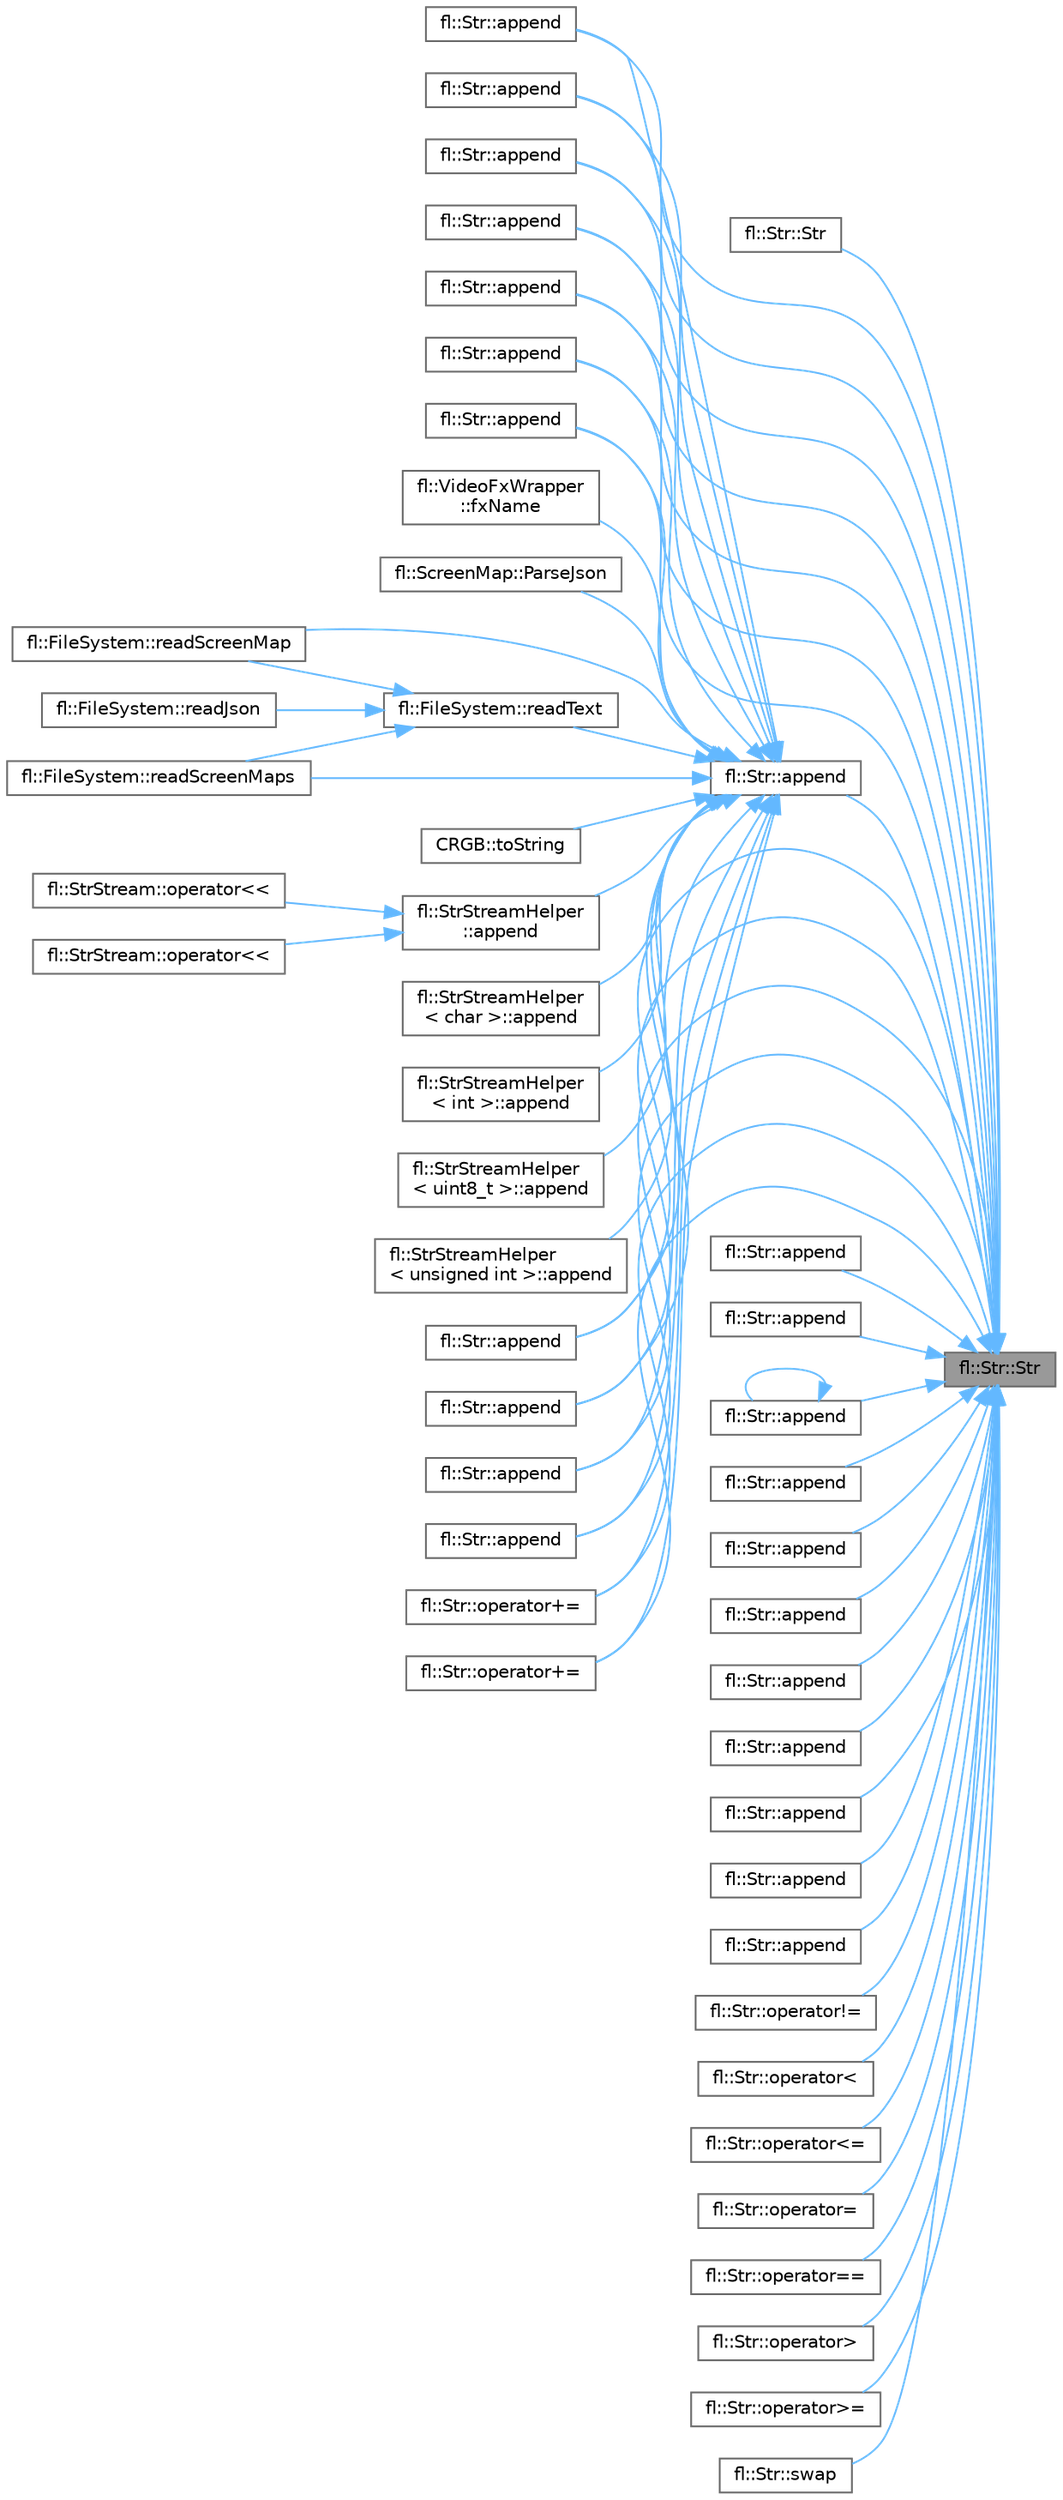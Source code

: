 digraph "fl::Str::Str"
{
 // INTERACTIVE_SVG=YES
 // LATEX_PDF_SIZE
  bgcolor="transparent";
  edge [fontname=Helvetica,fontsize=10,labelfontname=Helvetica,labelfontsize=10];
  node [fontname=Helvetica,fontsize=10,shape=box,height=0.2,width=0.4];
  rankdir="RL";
  Node1 [id="Node000001",label="fl::Str::Str",height=0.2,width=0.4,color="gray40", fillcolor="grey60", style="filled", fontcolor="black",tooltip=" "];
  Node1 -> Node2 [id="edge1_Node000001_Node000002",dir="back",color="steelblue1",style="solid",tooltip=" "];
  Node2 [id="Node000002",label="fl::Str::Str",height=0.2,width=0.4,color="grey40", fillcolor="white", style="filled",URL="$d2/d24/classfl_1_1_str_aa00a3f4a3a1f42cbe092a94de21aae3c.html#aa00a3f4a3a1f42cbe092a94de21aae3c",tooltip=" "];
  Node1 -> Node3 [id="edge2_Node000001_Node000003",dir="back",color="steelblue1",style="solid",tooltip=" "];
  Node3 [id="Node000003",label="fl::Str::append",height=0.2,width=0.4,color="grey40", fillcolor="white", style="filled",URL="$d2/d24/classfl_1_1_str_a4962c22e656127f900000eea789f7e7d.html#a4962c22e656127f900000eea789f7e7d",tooltip=" "];
  Node1 -> Node4 [id="edge3_Node000001_Node000004",dir="back",color="steelblue1",style="solid",tooltip=" "];
  Node4 [id="Node000004",label="fl::Str::append",height=0.2,width=0.4,color="grey40", fillcolor="white", style="filled",URL="$d2/d24/classfl_1_1_str_a97d4bf05a42a1a889ad82e8008d0ef19.html#a97d4bf05a42a1a889ad82e8008d0ef19",tooltip=" "];
  Node1 -> Node5 [id="edge4_Node000001_Node000005",dir="back",color="steelblue1",style="solid",tooltip=" "];
  Node5 [id="Node000005",label="fl::Str::append",height=0.2,width=0.4,color="grey40", fillcolor="white", style="filled",URL="$d2/d24/classfl_1_1_str_a3f7485155c10f762d230c690ad80229a.html#a3f7485155c10f762d230c690ad80229a",tooltip=" "];
  Node1 -> Node6 [id="edge5_Node000001_Node000006",dir="back",color="steelblue1",style="solid",tooltip=" "];
  Node6 [id="Node000006",label="fl::Str::append",height=0.2,width=0.4,color="grey40", fillcolor="white", style="filled",URL="$d2/d24/classfl_1_1_str_ada07c4c625fdda7c332d8b45e4b2ddf2.html#ada07c4c625fdda7c332d8b45e4b2ddf2",tooltip=" "];
  Node1 -> Node7 [id="edge6_Node000001_Node000007",dir="back",color="steelblue1",style="solid",tooltip=" "];
  Node7 [id="Node000007",label="fl::Str::append",height=0.2,width=0.4,color="grey40", fillcolor="white", style="filled",URL="$d2/d24/classfl_1_1_str_ae36fdafed7822877bb2f0b1df107e5a1.html#ae36fdafed7822877bb2f0b1df107e5a1",tooltip=" "];
  Node7 -> Node7 [id="edge7_Node000007_Node000007",dir="back",color="steelblue1",style="solid",tooltip=" "];
  Node1 -> Node8 [id="edge8_Node000001_Node000008",dir="back",color="steelblue1",style="solid",tooltip=" "];
  Node8 [id="Node000008",label="fl::Str::append",height=0.2,width=0.4,color="grey40", fillcolor="white", style="filled",URL="$d2/d24/classfl_1_1_str_a3ae92dfec2866d96994847806a76a180.html#a3ae92dfec2866d96994847806a76a180",tooltip=" "];
  Node1 -> Node9 [id="edge9_Node000001_Node000009",dir="back",color="steelblue1",style="solid",tooltip=" "];
  Node9 [id="Node000009",label="fl::Str::append",height=0.2,width=0.4,color="grey40", fillcolor="white", style="filled",URL="$d2/d24/classfl_1_1_str_a0d892acfadc712588bd3d9f5160e1288.html#a0d892acfadc712588bd3d9f5160e1288",tooltip=" "];
  Node1 -> Node10 [id="edge10_Node000001_Node000010",dir="back",color="steelblue1",style="solid",tooltip=" "];
  Node10 [id="Node000010",label="fl::Str::append",height=0.2,width=0.4,color="grey40", fillcolor="white", style="filled",URL="$d2/d24/classfl_1_1_str_a434c107e7b7625e9a87d8ebf702d0f85.html#a434c107e7b7625e9a87d8ebf702d0f85",tooltip=" "];
  Node1 -> Node11 [id="edge11_Node000001_Node000011",dir="back",color="steelblue1",style="solid",tooltip=" "];
  Node11 [id="Node000011",label="fl::Str::append",height=0.2,width=0.4,color="grey40", fillcolor="white", style="filled",URL="$d2/d24/classfl_1_1_str_a41ab16ff19d7edec19e22e2c61515adb.html#a41ab16ff19d7edec19e22e2c61515adb",tooltip=" "];
  Node1 -> Node12 [id="edge12_Node000001_Node000012",dir="back",color="steelblue1",style="solid",tooltip=" "];
  Node12 [id="Node000012",label="fl::Str::append",height=0.2,width=0.4,color="grey40", fillcolor="white", style="filled",URL="$d2/d24/classfl_1_1_str_a538150b1629911df01810d06021d81a9.html#a538150b1629911df01810d06021d81a9",tooltip=" "];
  Node1 -> Node13 [id="edge13_Node000001_Node000013",dir="back",color="steelblue1",style="solid",tooltip=" "];
  Node13 [id="Node000013",label="fl::Str::append",height=0.2,width=0.4,color="grey40", fillcolor="white", style="filled",URL="$d2/d24/classfl_1_1_str_aba35a0a5aa0771bfe859a88a9903d0f9.html#aba35a0a5aa0771bfe859a88a9903d0f9",tooltip=" "];
  Node1 -> Node14 [id="edge14_Node000001_Node000014",dir="back",color="steelblue1",style="solid",tooltip=" "];
  Node14 [id="Node000014",label="fl::Str::append",height=0.2,width=0.4,color="grey40", fillcolor="white", style="filled",URL="$d2/d24/classfl_1_1_str_a9853b4467713452802e682dae821af82.html#a9853b4467713452802e682dae821af82",tooltip=" "];
  Node1 -> Node15 [id="edge15_Node000001_Node000015",dir="back",color="steelblue1",style="solid",tooltip=" "];
  Node15 [id="Node000015",label="fl::Str::append",height=0.2,width=0.4,color="grey40", fillcolor="white", style="filled",URL="$d2/d24/classfl_1_1_str_a7a1bf2cca3adffa5ab342dac9123d3ad.html#a7a1bf2cca3adffa5ab342dac9123d3ad",tooltip=" "];
  Node1 -> Node16 [id="edge16_Node000001_Node000016",dir="back",color="steelblue1",style="solid",tooltip=" "];
  Node16 [id="Node000016",label="fl::Str::append",height=0.2,width=0.4,color="grey40", fillcolor="white", style="filled",URL="$d2/d24/classfl_1_1_str_a0cdbadfc413045d217d1d5703ba969ef.html#a0cdbadfc413045d217d1d5703ba969ef",tooltip=" "];
  Node1 -> Node17 [id="edge17_Node000001_Node000017",dir="back",color="steelblue1",style="solid",tooltip=" "];
  Node17 [id="Node000017",label="fl::Str::append",height=0.2,width=0.4,color="grey40", fillcolor="white", style="filled",URL="$d2/d24/classfl_1_1_str_af77ba108f098658bde8faa9523cf205b.html#af77ba108f098658bde8faa9523cf205b",tooltip=" "];
  Node1 -> Node18 [id="edge18_Node000001_Node000018",dir="back",color="steelblue1",style="solid",tooltip=" "];
  Node18 [id="Node000018",label="fl::Str::append",height=0.2,width=0.4,color="grey40", fillcolor="white", style="filled",URL="$d2/d24/classfl_1_1_str_a08455299f490507d07df48527af19908.html#a08455299f490507d07df48527af19908",tooltip=" "];
  Node1 -> Node19 [id="edge19_Node000001_Node000019",dir="back",color="steelblue1",style="solid",tooltip=" "];
  Node19 [id="Node000019",label="fl::Str::append",height=0.2,width=0.4,color="grey40", fillcolor="white", style="filled",URL="$d2/d24/classfl_1_1_str_ab8f0196e70f41a22690bf7cea76cc8fa.html#ab8f0196e70f41a22690bf7cea76cc8fa",tooltip=" "];
  Node1 -> Node20 [id="edge20_Node000001_Node000020",dir="back",color="steelblue1",style="solid",tooltip=" "];
  Node20 [id="Node000020",label="fl::Str::append",height=0.2,width=0.4,color="grey40", fillcolor="white", style="filled",URL="$d2/d24/classfl_1_1_str_a6d0c70299b2bd0c61da99ad9cecea0f1.html#a6d0c70299b2bd0c61da99ad9cecea0f1",tooltip=" "];
  Node20 -> Node3 [id="edge21_Node000020_Node000003",dir="back",color="steelblue1",style="solid",tooltip=" "];
  Node20 -> Node6 [id="edge22_Node000020_Node000006",dir="back",color="steelblue1",style="solid",tooltip=" "];
  Node20 -> Node8 [id="edge23_Node000020_Node000008",dir="back",color="steelblue1",style="solid",tooltip=" "];
  Node20 -> Node9 [id="edge24_Node000020_Node000009",dir="back",color="steelblue1",style="solid",tooltip=" "];
  Node20 -> Node10 [id="edge25_Node000020_Node000010",dir="back",color="steelblue1",style="solid",tooltip=" "];
  Node20 -> Node11 [id="edge26_Node000020_Node000011",dir="back",color="steelblue1",style="solid",tooltip=" "];
  Node20 -> Node13 [id="edge27_Node000020_Node000013",dir="back",color="steelblue1",style="solid",tooltip=" "];
  Node20 -> Node17 [id="edge28_Node000020_Node000017",dir="back",color="steelblue1",style="solid",tooltip=" "];
  Node20 -> Node18 [id="edge29_Node000020_Node000018",dir="back",color="steelblue1",style="solid",tooltip=" "];
  Node20 -> Node21 [id="edge30_Node000020_Node000021",dir="back",color="steelblue1",style="solid",tooltip=" "];
  Node21 [id="Node000021",label="fl::Str::append",height=0.2,width=0.4,color="grey40", fillcolor="white", style="filled",URL="$d2/d24/classfl_1_1_str_abe2ce9276d2a6598bab1d540fdec06c9.html#abe2ce9276d2a6598bab1d540fdec06c9",tooltip=" "];
  Node20 -> Node22 [id="edge31_Node000020_Node000022",dir="back",color="steelblue1",style="solid",tooltip=" "];
  Node22 [id="Node000022",label="fl::Str::append",height=0.2,width=0.4,color="grey40", fillcolor="white", style="filled",URL="$d2/d24/classfl_1_1_str_a80db6546a423106d7718db5a382de742.html#a80db6546a423106d7718db5a382de742",tooltip=" "];
  Node20 -> Node23 [id="edge32_Node000020_Node000023",dir="back",color="steelblue1",style="solid",tooltip=" "];
  Node23 [id="Node000023",label="fl::StrStreamHelper\l::append",height=0.2,width=0.4,color="grey40", fillcolor="white", style="filled",URL="$d0/d18/structfl_1_1_str_stream_helper_a1c5c82c578c719272577090e8005fda4.html#a1c5c82c578c719272577090e8005fda4",tooltip=" "];
  Node23 -> Node24 [id="edge33_Node000023_Node000024",dir="back",color="steelblue1",style="solid",tooltip=" "];
  Node24 [id="Node000024",label="fl::StrStream::operator\<\<",height=0.2,width=0.4,color="grey40", fillcolor="white", style="filled",URL="$d4/dc6/classfl_1_1_str_stream_a4912f243e2456bf4337f1f7c632c1fd7.html#a4912f243e2456bf4337f1f7c632c1fd7",tooltip=" "];
  Node23 -> Node25 [id="edge34_Node000023_Node000025",dir="back",color="steelblue1",style="solid",tooltip=" "];
  Node25 [id="Node000025",label="fl::StrStream::operator\<\<",height=0.2,width=0.4,color="grey40", fillcolor="white", style="filled",URL="$d4/dc6/classfl_1_1_str_stream_a3c60e2c56955fa9a2f719e18d3acac8a.html#a3c60e2c56955fa9a2f719e18d3acac8a",tooltip=" "];
  Node20 -> Node26 [id="edge35_Node000020_Node000026",dir="back",color="steelblue1",style="solid",tooltip=" "];
  Node26 [id="Node000026",label="fl::StrStreamHelper\l\< char \>::append",height=0.2,width=0.4,color="grey40", fillcolor="white", style="filled",URL="$d5/d4b/structfl_1_1_str_stream_helper_3_01char_01_4_a5325c0731466e2503ea3fdb0615662ff.html#a5325c0731466e2503ea3fdb0615662ff",tooltip=" "];
  Node20 -> Node27 [id="edge36_Node000020_Node000027",dir="back",color="steelblue1",style="solid",tooltip=" "];
  Node27 [id="Node000027",label="fl::StrStreamHelper\l\< int \>::append",height=0.2,width=0.4,color="grey40", fillcolor="white", style="filled",URL="$d5/dda/structfl_1_1_str_stream_helper_3_01int_01_4_a68344ecb32521dea9c8c5fdebdefbf40.html#a68344ecb32521dea9c8c5fdebdefbf40",tooltip=" "];
  Node20 -> Node28 [id="edge37_Node000020_Node000028",dir="back",color="steelblue1",style="solid",tooltip=" "];
  Node28 [id="Node000028",label="fl::StrStreamHelper\l\< uint8_t \>::append",height=0.2,width=0.4,color="grey40", fillcolor="white", style="filled",URL="$dc/ddb/structfl_1_1_str_stream_helper_3_01uint8__t_01_4_abd1207e0a04953d541621d4cb0fcdad7.html#abd1207e0a04953d541621d4cb0fcdad7",tooltip=" "];
  Node20 -> Node29 [id="edge38_Node000020_Node000029",dir="back",color="steelblue1",style="solid",tooltip=" "];
  Node29 [id="Node000029",label="fl::StrStreamHelper\l\< unsigned int \>::append",height=0.2,width=0.4,color="grey40", fillcolor="white", style="filled",URL="$d7/d42/structfl_1_1_str_stream_helper_3_01unsigned_01int_01_4_a47e6f35f9f25536c66537c0dde7840a1.html#a47e6f35f9f25536c66537c0dde7840a1",tooltip=" "];
  Node20 -> Node30 [id="edge39_Node000020_Node000030",dir="back",color="steelblue1",style="solid",tooltip=" "];
  Node30 [id="Node000030",label="fl::VideoFxWrapper\l::fxName",height=0.2,width=0.4,color="grey40", fillcolor="white", style="filled",URL="$d4/dd2/classfl_1_1_video_fx_wrapper_a0a511541b2854fc2257768d347ba433e.html#a0a511541b2854fc2257768d347ba433e",tooltip=" "];
  Node20 -> Node31 [id="edge40_Node000020_Node000031",dir="back",color="steelblue1",style="solid",tooltip=" "];
  Node31 [id="Node000031",label="fl::Str::operator+=",height=0.2,width=0.4,color="grey40", fillcolor="white", style="filled",URL="$d2/d24/classfl_1_1_str_a36c3778044b4067dabbdc3e75c881c41.html#a36c3778044b4067dabbdc3e75c881c41",tooltip=" "];
  Node20 -> Node32 [id="edge41_Node000020_Node000032",dir="back",color="steelblue1",style="solid",tooltip=" "];
  Node32 [id="Node000032",label="fl::Str::operator+=",height=0.2,width=0.4,color="grey40", fillcolor="white", style="filled",URL="$d2/d24/classfl_1_1_str_a850413f78bc5df86832dfba047c6a0ad.html#a850413f78bc5df86832dfba047c6a0ad",tooltip=" "];
  Node20 -> Node33 [id="edge42_Node000020_Node000033",dir="back",color="steelblue1",style="solid",tooltip=" "];
  Node33 [id="Node000033",label="fl::ScreenMap::ParseJson",height=0.2,width=0.4,color="grey40", fillcolor="white", style="filled",URL="$d2/d78/classfl_1_1_screen_map_a01e5310537235df9e8dc911692339a9b.html#a01e5310537235df9e8dc911692339a9b",tooltip=" "];
  Node20 -> Node34 [id="edge43_Node000020_Node000034",dir="back",color="steelblue1",style="solid",tooltip=" "];
  Node34 [id="Node000034",label="fl::FileSystem::readScreenMap",height=0.2,width=0.4,color="grey40", fillcolor="white", style="filled",URL="$df/d37/classfl_1_1_file_system_a456623ea357257e417994ecb4daf7408.html#a456623ea357257e417994ecb4daf7408",tooltip=" "];
  Node20 -> Node35 [id="edge44_Node000020_Node000035",dir="back",color="steelblue1",style="solid",tooltip=" "];
  Node35 [id="Node000035",label="fl::FileSystem::readScreenMaps",height=0.2,width=0.4,color="grey40", fillcolor="white", style="filled",URL="$df/d37/classfl_1_1_file_system_a65df0d1c647d87b65a58e66e630b071d.html#a65df0d1c647d87b65a58e66e630b071d",tooltip=" "];
  Node20 -> Node36 [id="edge45_Node000020_Node000036",dir="back",color="steelblue1",style="solid",tooltip=" "];
  Node36 [id="Node000036",label="fl::FileSystem::readText",height=0.2,width=0.4,color="grey40", fillcolor="white", style="filled",URL="$df/d37/classfl_1_1_file_system_a82a9d7df7ecee5b816624186ac493bb6.html#a82a9d7df7ecee5b816624186ac493bb6",tooltip=" "];
  Node36 -> Node37 [id="edge46_Node000036_Node000037",dir="back",color="steelblue1",style="solid",tooltip=" "];
  Node37 [id="Node000037",label="fl::FileSystem::readJson",height=0.2,width=0.4,color="grey40", fillcolor="white", style="filled",URL="$df/d37/classfl_1_1_file_system_a88cf3b9e800613fb6086a90037b43297.html#a88cf3b9e800613fb6086a90037b43297",tooltip=" "];
  Node36 -> Node34 [id="edge47_Node000036_Node000034",dir="back",color="steelblue1",style="solid",tooltip=" "];
  Node36 -> Node35 [id="edge48_Node000036_Node000035",dir="back",color="steelblue1",style="solid",tooltip=" "];
  Node20 -> Node38 [id="edge49_Node000020_Node000038",dir="back",color="steelblue1",style="solid",tooltip=" "];
  Node38 [id="Node000038",label="CRGB::toString",height=0.2,width=0.4,color="grey40", fillcolor="white", style="filled",URL="$d7/d82/struct_c_r_g_b_ab75a0413fbe2cc84fe7389e1c71c9267.html#ab75a0413fbe2cc84fe7389e1c71c9267",tooltip=" "];
  Node1 -> Node39 [id="edge50_Node000001_Node000039",dir="back",color="steelblue1",style="solid",tooltip=" "];
  Node39 [id="Node000039",label="fl::Str::append",height=0.2,width=0.4,color="grey40", fillcolor="white", style="filled",URL="$d2/d24/classfl_1_1_str_a6dad9afcd8a66a4f299f0f30df30ee60.html#a6dad9afcd8a66a4f299f0f30df30ee60",tooltip=" "];
  Node1 -> Node40 [id="edge51_Node000001_Node000040",dir="back",color="steelblue1",style="solid",tooltip=" "];
  Node40 [id="Node000040",label="fl::Str::append",height=0.2,width=0.4,color="grey40", fillcolor="white", style="filled",URL="$d2/d24/classfl_1_1_str_a06b91b1450e11b4bb26caa0f6230bf94.html#a06b91b1450e11b4bb26caa0f6230bf94",tooltip=" "];
  Node1 -> Node41 [id="edge52_Node000001_Node000041",dir="back",color="steelblue1",style="solid",tooltip=" "];
  Node41 [id="Node000041",label="fl::Str::append",height=0.2,width=0.4,color="grey40", fillcolor="white", style="filled",URL="$d2/d24/classfl_1_1_str_a302df00361e641cf09adfe9038cf2f5d.html#a302df00361e641cf09adfe9038cf2f5d",tooltip=" "];
  Node1 -> Node21 [id="edge53_Node000001_Node000021",dir="back",color="steelblue1",style="solid",tooltip=" "];
  Node1 -> Node22 [id="edge54_Node000001_Node000022",dir="back",color="steelblue1",style="solid",tooltip=" "];
  Node1 -> Node42 [id="edge55_Node000001_Node000042",dir="back",color="steelblue1",style="solid",tooltip=" "];
  Node42 [id="Node000042",label="fl::Str::operator!=",height=0.2,width=0.4,color="grey40", fillcolor="white", style="filled",URL="$d2/d24/classfl_1_1_str_a47f76301637e2c3336419a359b9a2bdf.html#a47f76301637e2c3336419a359b9a2bdf",tooltip=" "];
  Node1 -> Node31 [id="edge56_Node000001_Node000031",dir="back",color="steelblue1",style="solid",tooltip=" "];
  Node1 -> Node32 [id="edge57_Node000001_Node000032",dir="back",color="steelblue1",style="solid",tooltip=" "];
  Node1 -> Node43 [id="edge58_Node000001_Node000043",dir="back",color="steelblue1",style="solid",tooltip=" "];
  Node43 [id="Node000043",label="fl::Str::operator\<",height=0.2,width=0.4,color="grey40", fillcolor="white", style="filled",URL="$d2/d24/classfl_1_1_str_a5c1464220b832480a2708cf563aeaccd.html#a5c1464220b832480a2708cf563aeaccd",tooltip=" "];
  Node1 -> Node44 [id="edge59_Node000001_Node000044",dir="back",color="steelblue1",style="solid",tooltip=" "];
  Node44 [id="Node000044",label="fl::Str::operator\<=",height=0.2,width=0.4,color="grey40", fillcolor="white", style="filled",URL="$d2/d24/classfl_1_1_str_aa4c5027001d59b01fdfb6d261df6fc7b.html#aa4c5027001d59b01fdfb6d261df6fc7b",tooltip=" "];
  Node1 -> Node45 [id="edge60_Node000001_Node000045",dir="back",color="steelblue1",style="solid",tooltip=" "];
  Node45 [id="Node000045",label="fl::Str::operator=",height=0.2,width=0.4,color="grey40", fillcolor="white", style="filled",URL="$d2/d24/classfl_1_1_str_ae083b585f013b349907d8aa133972ffe.html#ae083b585f013b349907d8aa133972ffe",tooltip=" "];
  Node1 -> Node46 [id="edge61_Node000001_Node000046",dir="back",color="steelblue1",style="solid",tooltip=" "];
  Node46 [id="Node000046",label="fl::Str::operator==",height=0.2,width=0.4,color="grey40", fillcolor="white", style="filled",URL="$d2/d24/classfl_1_1_str_a28adf40ca34e3f18bf04f66b32f85c48.html#a28adf40ca34e3f18bf04f66b32f85c48",tooltip=" "];
  Node1 -> Node47 [id="edge62_Node000001_Node000047",dir="back",color="steelblue1",style="solid",tooltip=" "];
  Node47 [id="Node000047",label="fl::Str::operator\>",height=0.2,width=0.4,color="grey40", fillcolor="white", style="filled",URL="$d2/d24/classfl_1_1_str_a95e3e6cacaeacd67bbfd73ed4f59e41c.html#a95e3e6cacaeacd67bbfd73ed4f59e41c",tooltip=" "];
  Node1 -> Node48 [id="edge63_Node000001_Node000048",dir="back",color="steelblue1",style="solid",tooltip=" "];
  Node48 [id="Node000048",label="fl::Str::operator\>=",height=0.2,width=0.4,color="grey40", fillcolor="white", style="filled",URL="$d2/d24/classfl_1_1_str_aaf944600806bb9d972b7fc65e9f4ecec.html#aaf944600806bb9d972b7fc65e9f4ecec",tooltip=" "];
  Node1 -> Node49 [id="edge64_Node000001_Node000049",dir="back",color="steelblue1",style="solid",tooltip=" "];
  Node49 [id="Node000049",label="fl::Str::swap",height=0.2,width=0.4,color="grey40", fillcolor="white", style="filled",URL="$d2/d24/classfl_1_1_str_a5c7104a7f263e85c7aa368563b6c85c2.html#a5c7104a7f263e85c7aa368563b6c85c2",tooltip=" "];
}

